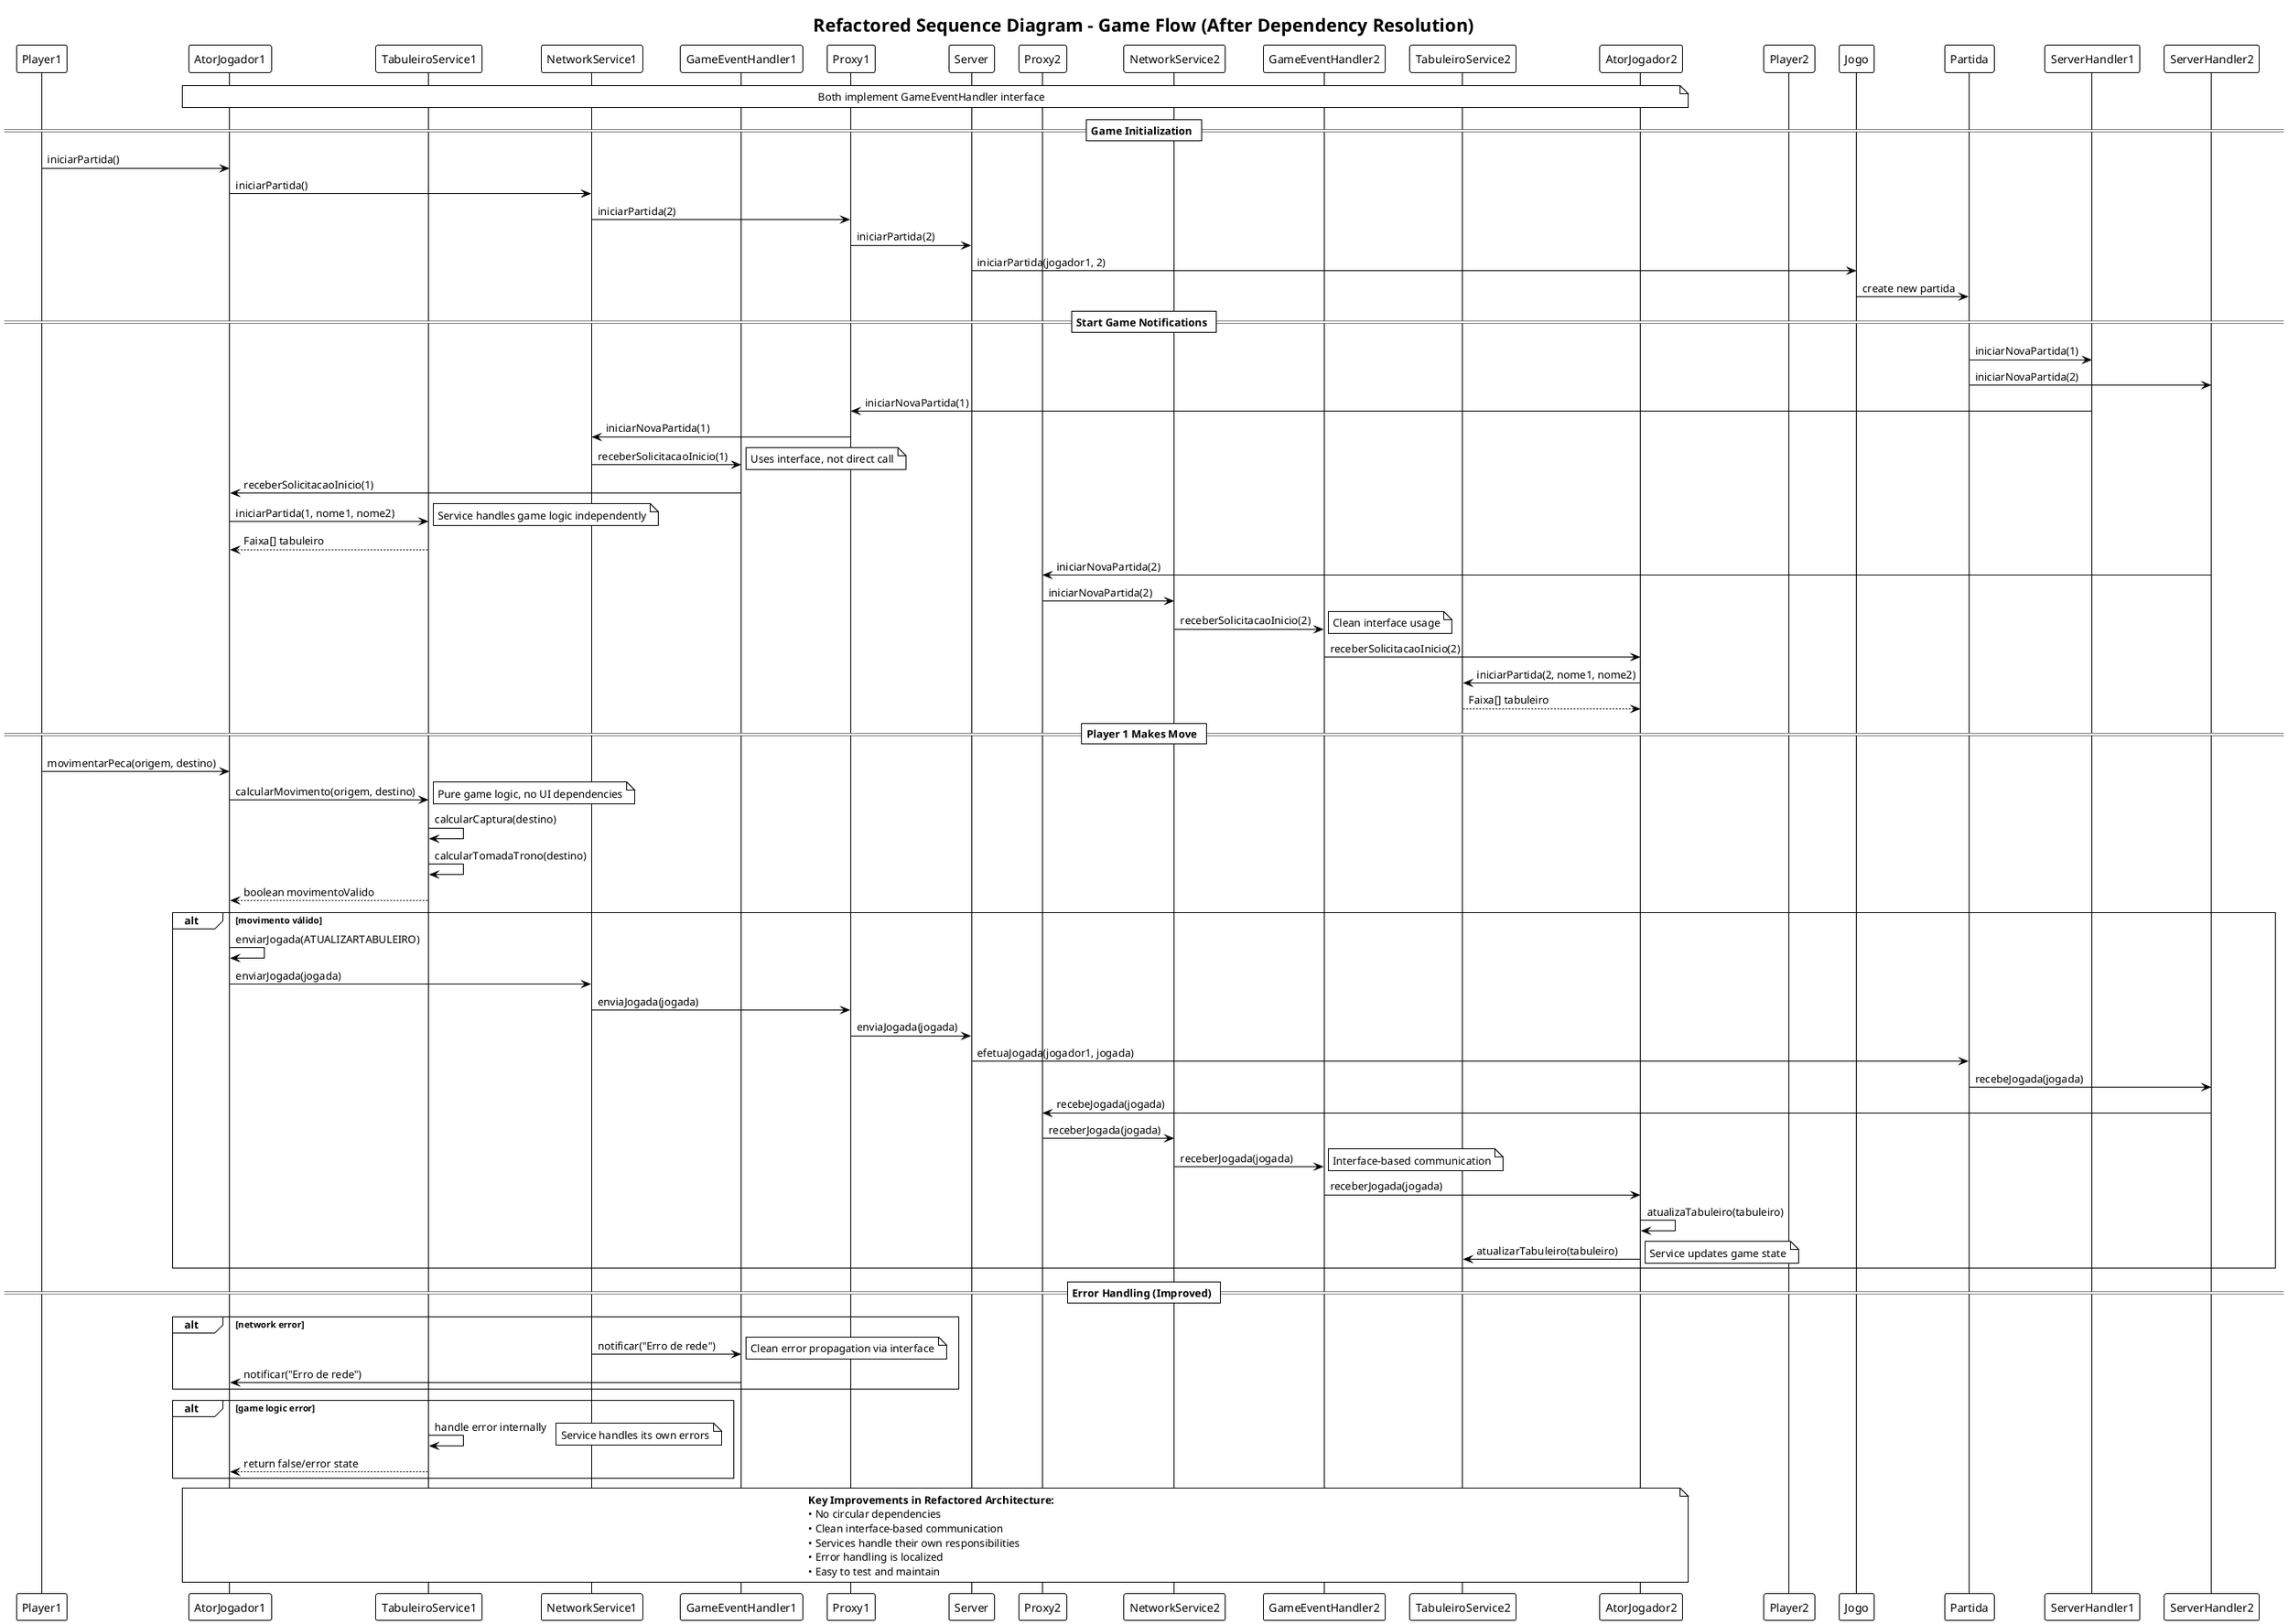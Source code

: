 @startuml RefactoredSequenceDiagram
!theme plain
title Refactored Sequence Diagram - Game Flow (After Dependency Resolution)

participant Player1
participant AtorJogador1
participant TabuleiroService1
participant NetworkService1
participant GameEventHandler1
participant Proxy1
participant Server
participant Proxy2
participant NetworkService2
participant GameEventHandler2
participant TabuleiroService2
participant AtorJogador2
participant Player2

note over AtorJogador1, AtorJogador2 : Both implement GameEventHandler interface

== Game Initialization ==

Player1 -> AtorJogador1: iniciarPartida()
AtorJogador1 -> NetworkService1: iniciarPartida()
NetworkService1 -> Proxy1: iniciarPartida(2)
Proxy1 -> Server: iniciarPartida(2)

Server -> Jogo: iniciarPartida(jogador1, 2)
Jogo -> Partida: create new partida

== Start Game Notifications ==

Partida -> ServerHandler1: iniciarNovaPartida(1)
Partida -> ServerHandler2: iniciarNovaPartida(2)

ServerHandler1 -> Proxy1: iniciarNovaPartida(1)
Proxy1 -> NetworkService1: iniciarNovaPartida(1)
NetworkService1 -> GameEventHandler1: receberSolicitacaoInicio(1)
note right: Uses interface, not direct call
GameEventHandler1 -> AtorJogador1: receberSolicitacaoInicio(1)
AtorJogador1 -> TabuleiroService1: iniciarPartida(1, nome1, nome2)
note right: Service handles game logic independently
TabuleiroService1 --> AtorJogador1: Faixa[] tabuleiro

ServerHandler2 -> Proxy2: iniciarNovaPartida(2)
Proxy2 -> NetworkService2: iniciarNovaPartida(2)
NetworkService2 -> GameEventHandler2: receberSolicitacaoInicio(2)
note right: Clean interface usage
GameEventHandler2 -> AtorJogador2: receberSolicitacaoInicio(2)
AtorJogador2 -> TabuleiroService2: iniciarPartida(2, nome1, nome2)
TabuleiroService2 --> AtorJogador2: Faixa[] tabuleiro

== Player 1 Makes Move ==

Player1 -> AtorJogador1: movimentarPeca(origem, destino)
AtorJogador1 -> TabuleiroService1: calcularMovimento(origem, destino)
note right: Pure game logic, no UI dependencies
TabuleiroService1 -> TabuleiroService1: calcularCaptura(destino)
TabuleiroService1 -> TabuleiroService1: calcularTomadaTrono(destino)
TabuleiroService1 --> AtorJogador1: boolean movimentoValido

alt movimento válido
    AtorJogador1 -> AtorJogador1: enviarJogada(ATUALIZARTABULEIRO)
    AtorJogador1 -> NetworkService1: enviarJogada(jogada)
    NetworkService1 -> Proxy1: enviaJogada(jogada)
    Proxy1 -> Server: enviaJogada(jogada)
    
    Server -> Partida: efetuaJogada(jogador1, jogada)
    Partida -> ServerHandler2: recebeJogada(jogada)
    
    ServerHandler2 -> Proxy2: recebeJogada(jogada)
    Proxy2 -> NetworkService2: receberJogada(jogada)
    NetworkService2 -> GameEventHandler2: receberJogada(jogada)
    note right: Interface-based communication
    GameEventHandler2 -> AtorJogador2: receberJogada(jogada)
    AtorJogador2 -> AtorJogador2: atualizaTabuleiro(tabuleiro)
    AtorJogador2 -> TabuleiroService2: atualizarTabuleiro(tabuleiro)
    note right: Service updates game state
end

== Error Handling (Improved) ==

alt network error
    NetworkService1 -> GameEventHandler1: notificar("Erro de rede")
    note right: Clean error propagation via interface
    GameEventHandler1 -> AtorJogador1: notificar("Erro de rede")
end

alt game logic error
    TabuleiroService1 -> TabuleiroService1: handle error internally
    note right: Service handles its own errors
    TabuleiroService1 --> AtorJogador1: return false/error state
end

note over AtorJogador1, AtorJogador2
**Key Improvements in Refactored Architecture:**
• No circular dependencies
• Clean interface-based communication
• Services handle their own responsibilities
• Error handling is localized
• Easy to test and maintain
end note

@enduml